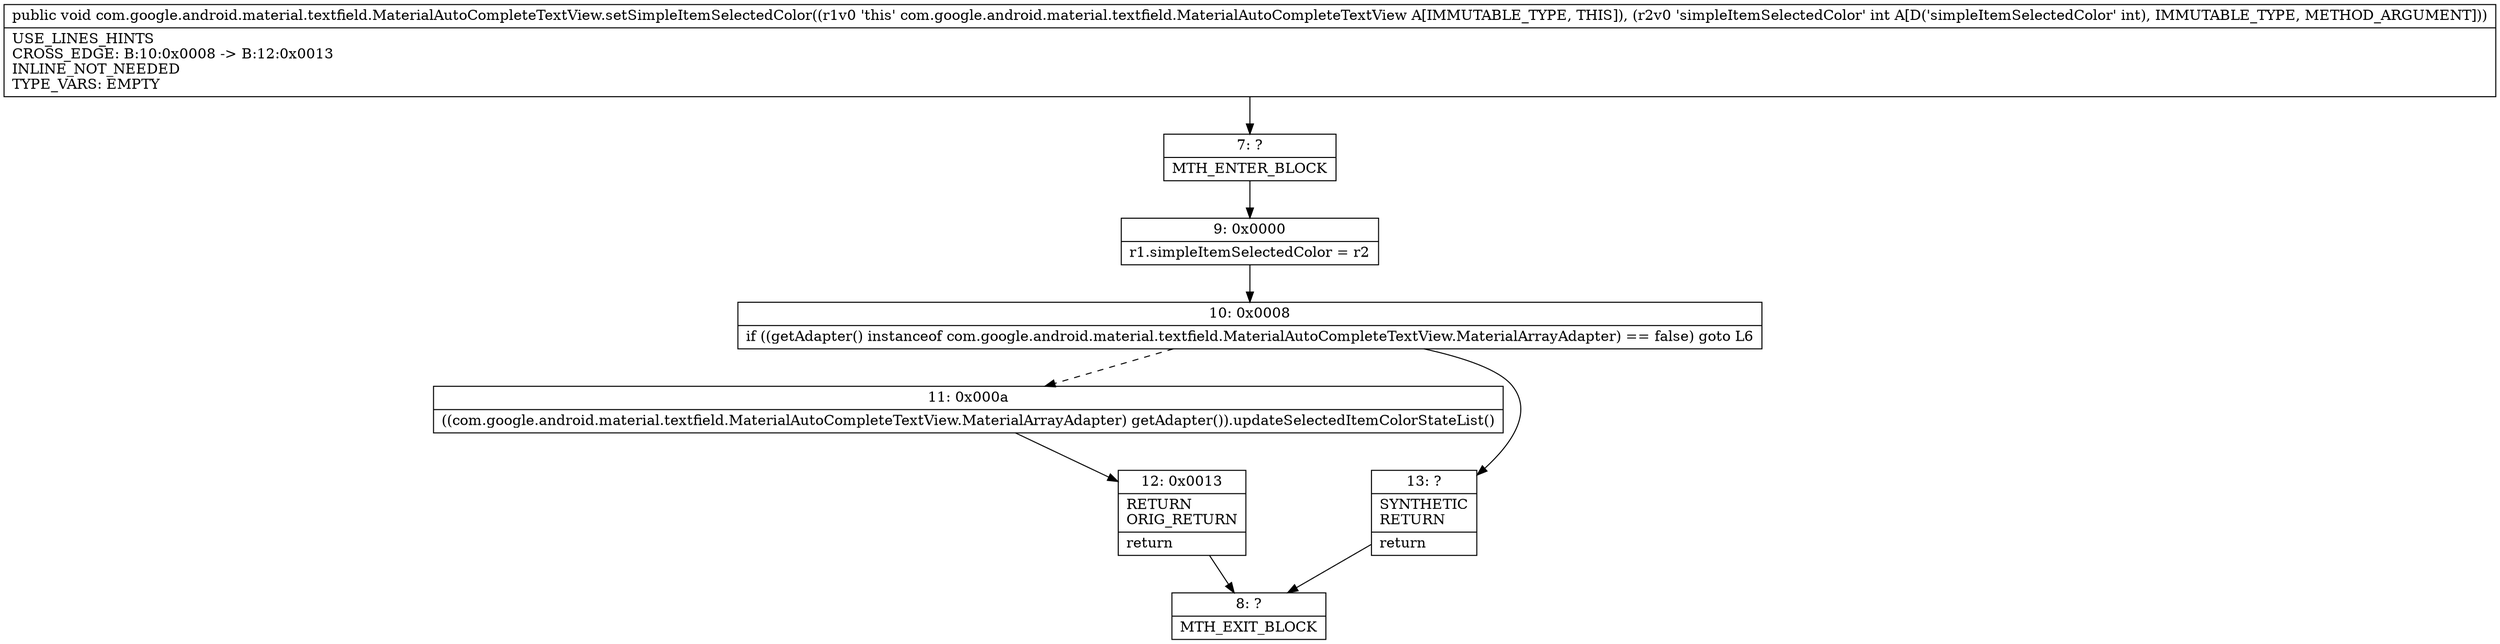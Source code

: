 digraph "CFG forcom.google.android.material.textfield.MaterialAutoCompleteTextView.setSimpleItemSelectedColor(I)V" {
Node_7 [shape=record,label="{7\:\ ?|MTH_ENTER_BLOCK\l}"];
Node_9 [shape=record,label="{9\:\ 0x0000|r1.simpleItemSelectedColor = r2\l}"];
Node_10 [shape=record,label="{10\:\ 0x0008|if ((getAdapter() instanceof com.google.android.material.textfield.MaterialAutoCompleteTextView.MaterialArrayAdapter) == false) goto L6\l}"];
Node_11 [shape=record,label="{11\:\ 0x000a|((com.google.android.material.textfield.MaterialAutoCompleteTextView.MaterialArrayAdapter) getAdapter()).updateSelectedItemColorStateList()\l}"];
Node_12 [shape=record,label="{12\:\ 0x0013|RETURN\lORIG_RETURN\l|return\l}"];
Node_8 [shape=record,label="{8\:\ ?|MTH_EXIT_BLOCK\l}"];
Node_13 [shape=record,label="{13\:\ ?|SYNTHETIC\lRETURN\l|return\l}"];
MethodNode[shape=record,label="{public void com.google.android.material.textfield.MaterialAutoCompleteTextView.setSimpleItemSelectedColor((r1v0 'this' com.google.android.material.textfield.MaterialAutoCompleteTextView A[IMMUTABLE_TYPE, THIS]), (r2v0 'simpleItemSelectedColor' int A[D('simpleItemSelectedColor' int), IMMUTABLE_TYPE, METHOD_ARGUMENT]))  | USE_LINES_HINTS\lCROSS_EDGE: B:10:0x0008 \-\> B:12:0x0013\lINLINE_NOT_NEEDED\lTYPE_VARS: EMPTY\l}"];
MethodNode -> Node_7;Node_7 -> Node_9;
Node_9 -> Node_10;
Node_10 -> Node_11[style=dashed];
Node_10 -> Node_13;
Node_11 -> Node_12;
Node_12 -> Node_8;
Node_13 -> Node_8;
}

